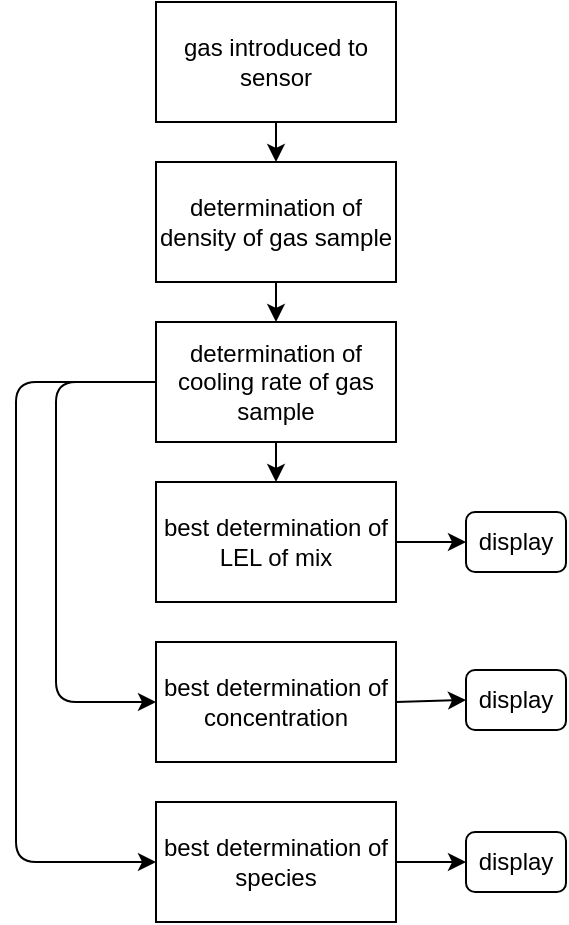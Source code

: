 <mxfile version="10.6.1" type="github"><diagram id="n-ZCLD9gbpKPnmMm8QUF" name="Page-1"><mxGraphModel dx="1394" dy="715" grid="1" gridSize="10" guides="1" tooltips="1" connect="1" arrows="1" fold="1" page="1" pageScale="1" pageWidth="850" pageHeight="1100" math="0" shadow="0"><root><mxCell id="0"/><mxCell id="1" parent="0"/><mxCell id="_EkcIuKqZJPKUtzZUiBm-1" value="gas introduced to sensor" style="rounded=0;whiteSpace=wrap;html=1;" vertex="1" parent="1"><mxGeometry x="290" y="40" width="120" height="60" as="geometry"/></mxCell><mxCell id="_EkcIuKqZJPKUtzZUiBm-2" value="determination of density of gas sample" style="rounded=0;whiteSpace=wrap;html=1;" vertex="1" parent="1"><mxGeometry x="290" y="120" width="120" height="60" as="geometry"/></mxCell><mxCell id="_EkcIuKqZJPKUtzZUiBm-3" value="determination of cooling rate of gas sample" style="rounded=0;whiteSpace=wrap;html=1;" vertex="1" parent="1"><mxGeometry x="290" y="200" width="120" height="60" as="geometry"/></mxCell><mxCell id="_EkcIuKqZJPKUtzZUiBm-4" value="best determination of LEL of mix" style="rounded=0;whiteSpace=wrap;html=1;" vertex="1" parent="1"><mxGeometry x="290" y="280" width="120" height="60" as="geometry"/></mxCell><mxCell id="_EkcIuKqZJPKUtzZUiBm-5" value="best determination of concentration" style="rounded=0;whiteSpace=wrap;html=1;" vertex="1" parent="1"><mxGeometry x="290" y="360" width="120" height="60" as="geometry"/></mxCell><mxCell id="_EkcIuKqZJPKUtzZUiBm-6" value="display" style="rounded=1;whiteSpace=wrap;html=1;" vertex="1" parent="1"><mxGeometry x="445" y="295" width="50" height="30" as="geometry"/></mxCell><mxCell id="_EkcIuKqZJPKUtzZUiBm-7" value="best determination of species" style="rounded=0;whiteSpace=wrap;html=1;" vertex="1" parent="1"><mxGeometry x="290" y="440" width="120" height="60" as="geometry"/></mxCell><mxCell id="_EkcIuKqZJPKUtzZUiBm-8" value="display" style="rounded=1;whiteSpace=wrap;html=1;" vertex="1" parent="1"><mxGeometry x="445" y="374" width="50" height="30" as="geometry"/></mxCell><mxCell id="_EkcIuKqZJPKUtzZUiBm-9" value="display" style="rounded=1;whiteSpace=wrap;html=1;" vertex="1" parent="1"><mxGeometry x="445" y="455" width="50" height="30" as="geometry"/></mxCell><mxCell id="_EkcIuKqZJPKUtzZUiBm-10" value="" style="endArrow=classic;html=1;exitX=0.5;exitY=1;exitDx=0;exitDy=0;entryX=0.5;entryY=0;entryDx=0;entryDy=0;" edge="1" parent="1" source="_EkcIuKqZJPKUtzZUiBm-1" target="_EkcIuKqZJPKUtzZUiBm-2"><mxGeometry width="50" height="50" relative="1" as="geometry"><mxPoint x="290" y="570" as="sourcePoint"/><mxPoint x="340" y="520" as="targetPoint"/></mxGeometry></mxCell><mxCell id="_EkcIuKqZJPKUtzZUiBm-11" value="" style="endArrow=classic;html=1;exitX=0.5;exitY=1;exitDx=0;exitDy=0;entryX=0.5;entryY=0;entryDx=0;entryDy=0;" edge="1" parent="1" source="_EkcIuKqZJPKUtzZUiBm-2" target="_EkcIuKqZJPKUtzZUiBm-3"><mxGeometry width="50" height="50" relative="1" as="geometry"><mxPoint x="290" y="570" as="sourcePoint"/><mxPoint x="340" y="520" as="targetPoint"/></mxGeometry></mxCell><mxCell id="_EkcIuKqZJPKUtzZUiBm-12" value="" style="endArrow=classic;html=1;exitX=1;exitY=0.5;exitDx=0;exitDy=0;entryX=0;entryY=0.5;entryDx=0;entryDy=0;" edge="1" parent="1" source="_EkcIuKqZJPKUtzZUiBm-7" target="_EkcIuKqZJPKUtzZUiBm-9"><mxGeometry width="50" height="50" relative="1" as="geometry"><mxPoint x="290" y="570" as="sourcePoint"/><mxPoint x="340" y="520" as="targetPoint"/></mxGeometry></mxCell><mxCell id="_EkcIuKqZJPKUtzZUiBm-13" value="" style="endArrow=classic;html=1;exitX=1;exitY=0.5;exitDx=0;exitDy=0;entryX=0;entryY=0.5;entryDx=0;entryDy=0;" edge="1" parent="1" source="_EkcIuKqZJPKUtzZUiBm-5" target="_EkcIuKqZJPKUtzZUiBm-8"><mxGeometry width="50" height="50" relative="1" as="geometry"><mxPoint x="290" y="570" as="sourcePoint"/><mxPoint x="340" y="520" as="targetPoint"/></mxGeometry></mxCell><mxCell id="_EkcIuKqZJPKUtzZUiBm-14" value="" style="endArrow=classic;html=1;exitX=1;exitY=0.5;exitDx=0;exitDy=0;entryX=0;entryY=0.5;entryDx=0;entryDy=0;" edge="1" parent="1" source="_EkcIuKqZJPKUtzZUiBm-4" target="_EkcIuKqZJPKUtzZUiBm-6"><mxGeometry width="50" height="50" relative="1" as="geometry"><mxPoint x="290" y="570" as="sourcePoint"/><mxPoint x="340" y="520" as="targetPoint"/></mxGeometry></mxCell><mxCell id="_EkcIuKqZJPKUtzZUiBm-15" value="" style="endArrow=classic;html=1;exitX=0.5;exitY=1;exitDx=0;exitDy=0;entryX=0.5;entryY=0;entryDx=0;entryDy=0;" edge="1" parent="1" source="_EkcIuKqZJPKUtzZUiBm-3" target="_EkcIuKqZJPKUtzZUiBm-4"><mxGeometry width="50" height="50" relative="1" as="geometry"><mxPoint x="290" y="570" as="sourcePoint"/><mxPoint x="340" y="520" as="targetPoint"/></mxGeometry></mxCell><mxCell id="_EkcIuKqZJPKUtzZUiBm-16" value="" style="endArrow=classic;html=1;exitX=0;exitY=0.5;exitDx=0;exitDy=0;entryX=0;entryY=0.5;entryDx=0;entryDy=0;" edge="1" parent="1" source="_EkcIuKqZJPKUtzZUiBm-3" target="_EkcIuKqZJPKUtzZUiBm-5"><mxGeometry width="50" height="50" relative="1" as="geometry"><mxPoint x="290" y="570" as="sourcePoint"/><mxPoint x="340" y="520" as="targetPoint"/><Array as="points"><mxPoint x="240" y="230"/><mxPoint x="240" y="390"/></Array></mxGeometry></mxCell><mxCell id="_EkcIuKqZJPKUtzZUiBm-17" value="" style="endArrow=classic;html=1;entryX=0;entryY=0.5;entryDx=0;entryDy=0;" edge="1" parent="1" target="_EkcIuKqZJPKUtzZUiBm-7"><mxGeometry width="50" height="50" relative="1" as="geometry"><mxPoint x="290" y="230" as="sourcePoint"/><mxPoint x="300" y="400" as="targetPoint"/><Array as="points"><mxPoint x="220" y="230"/><mxPoint x="220" y="470"/></Array></mxGeometry></mxCell></root></mxGraphModel></diagram></mxfile>